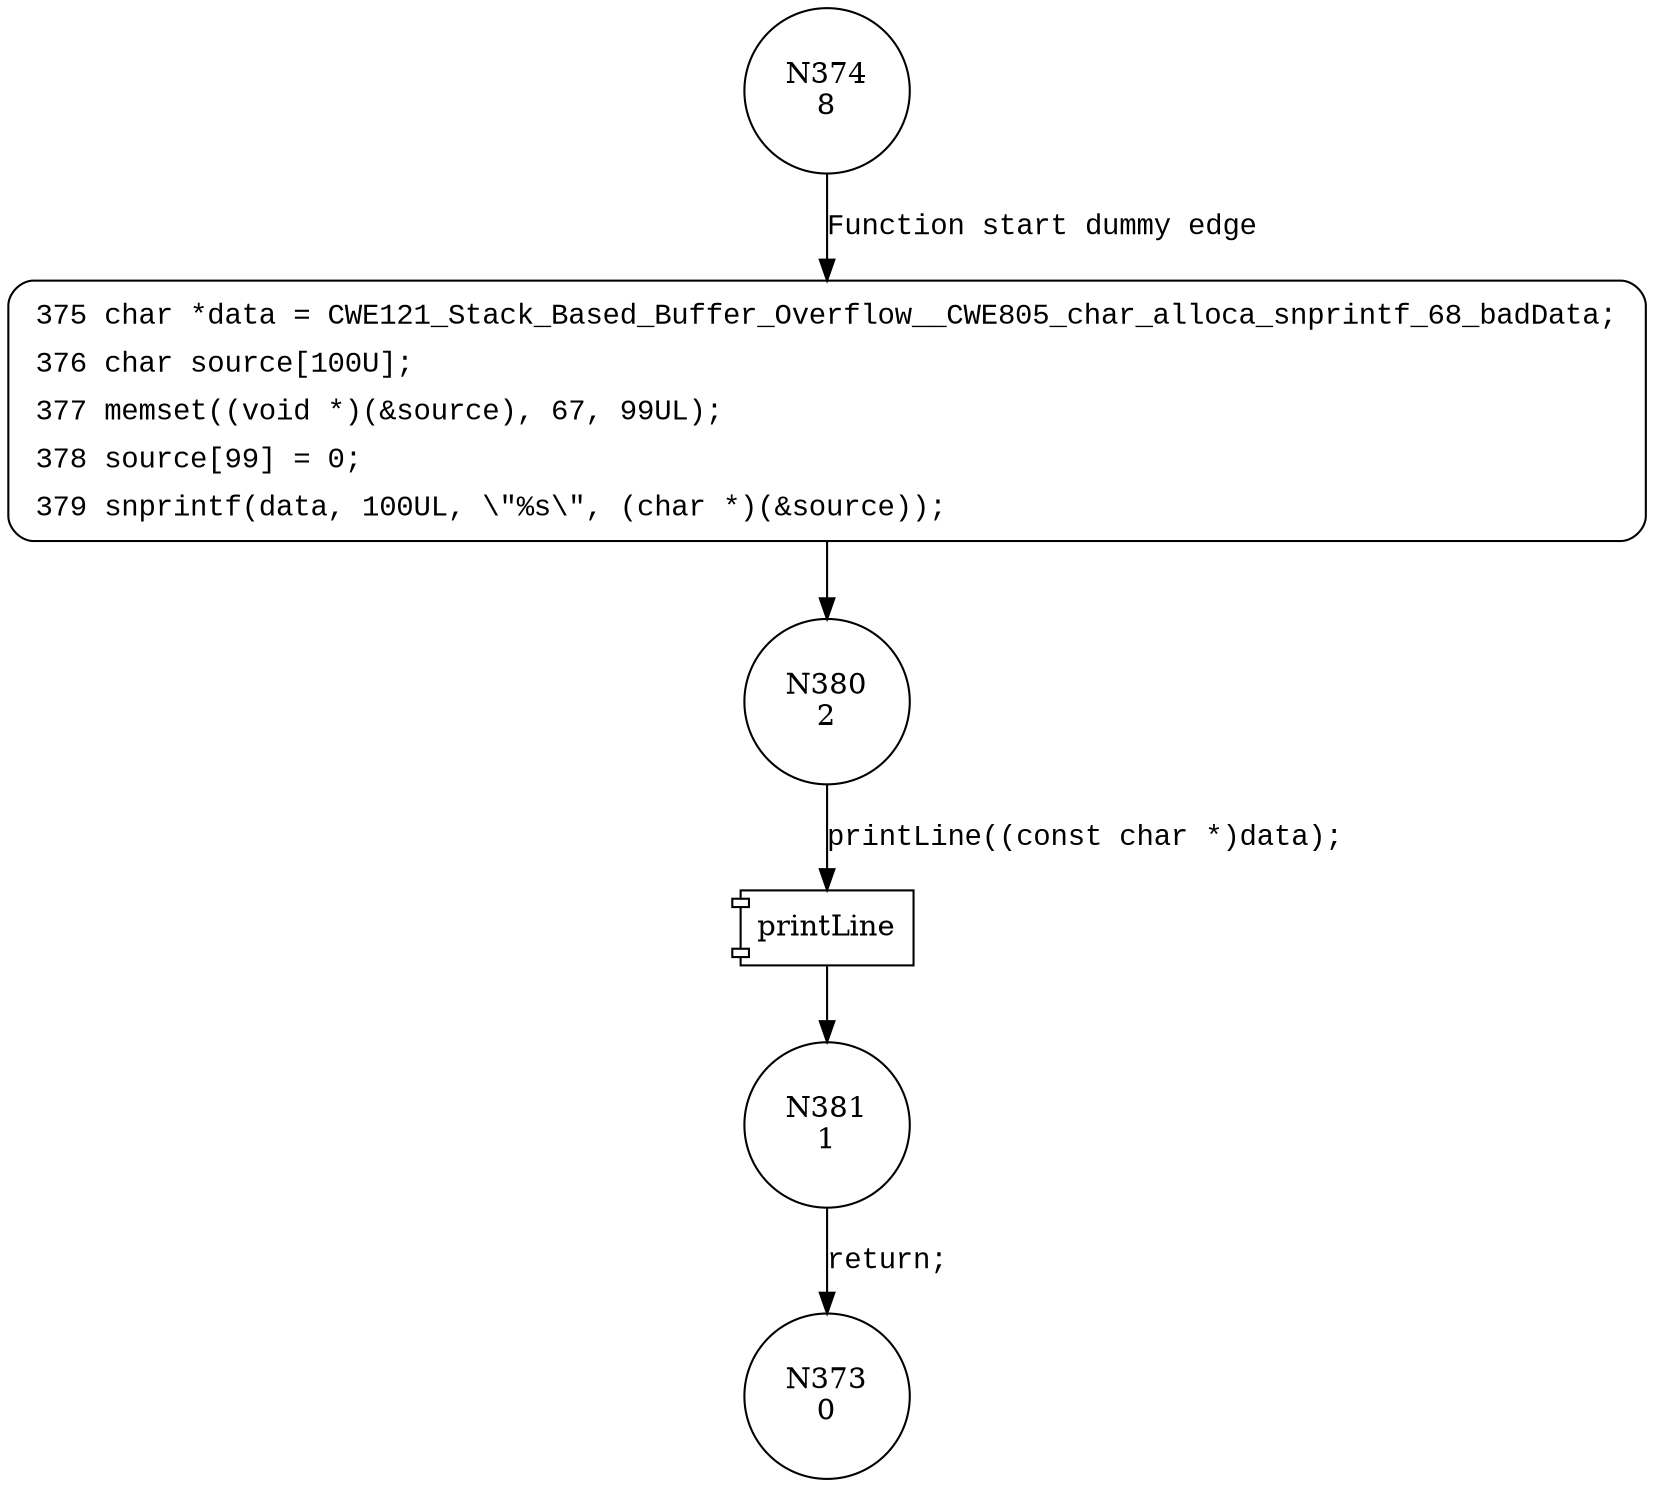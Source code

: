 digraph CWE121_Stack_Based_Buffer_Overflow__CWE805_char_alloca_snprintf_68b_badSink {
374 [shape="circle" label="N374\n8"]
375 [shape="circle" label="N375\n7"]
380 [shape="circle" label="N380\n2"]
381 [shape="circle" label="N381\n1"]
373 [shape="circle" label="N373\n0"]
375 [style="filled,bold" penwidth="1" fillcolor="white" fontname="Courier New" shape="Mrecord" label=<<table border="0" cellborder="0" cellpadding="3" bgcolor="white"><tr><td align="right">375</td><td align="left">char *data = CWE121_Stack_Based_Buffer_Overflow__CWE805_char_alloca_snprintf_68_badData;</td></tr><tr><td align="right">376</td><td align="left">char source[100U];</td></tr><tr><td align="right">377</td><td align="left">memset((void *)(&amp;source), 67, 99UL);</td></tr><tr><td align="right">378</td><td align="left">source[99] = 0;</td></tr><tr><td align="right">379</td><td align="left">snprintf(data, 100UL, \&quot;%s\&quot;, (char *)(&amp;source));</td></tr></table>>]
375 -> 380[label=""]
374 -> 375 [label="Function start dummy edge" fontname="Courier New"]
100014 [shape="component" label="printLine"]
380 -> 100014 [label="printLine((const char *)data);" fontname="Courier New"]
100014 -> 381 [label="" fontname="Courier New"]
381 -> 373 [label="return;" fontname="Courier New"]
}